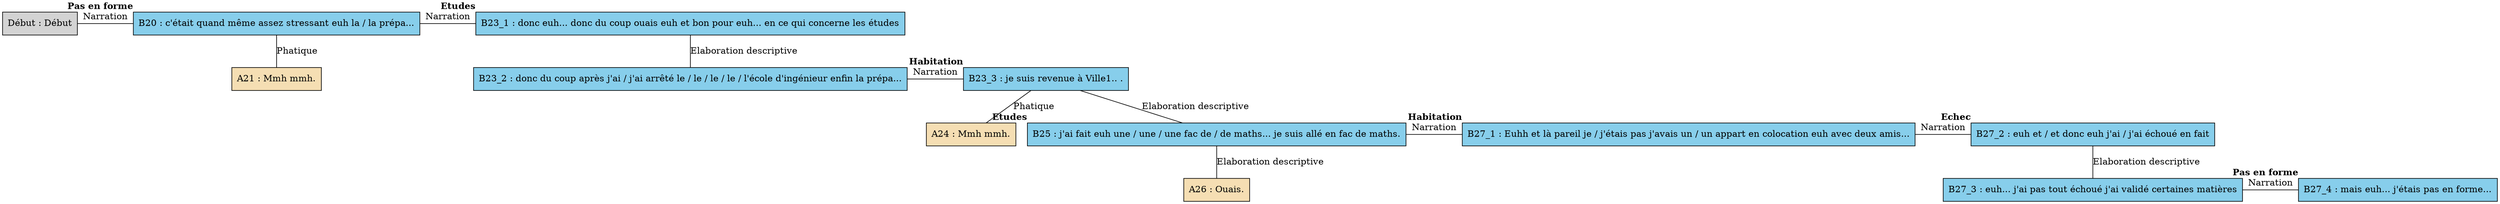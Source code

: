 digraph A13 {
	node [shape=box style=filled]
	"Début" [label="Début : Début" xlabel=""]
	B20 [label="B20 : c'était quand même assez stressant euh la / la prépa..." fillcolor=skyblue xlabel=<<B>Pas en forme</B>>]
	A21 [label="A21 : Mmh mmh." fillcolor=wheat xlabel=""]
	B23_1 [label="B23_1 : donc euh... donc du coup ouais euh et bon pour euh... en ce qui concerne les études" fillcolor=skyblue xlabel=<<B>Etudes</B>>]
	B23_2 [label="B23_2 : donc du coup après j'ai / j'ai arrêté le / le / le / le / l'école d'ingénieur enfin la prépa..." fillcolor=skyblue xlabel=""]
	B23_3 [label="B23_3 : je suis revenue à Ville1.. ." fillcolor=skyblue xlabel=<<B>Habitation</B>>]
	A24 [label="A24 : Mmh mmh." fillcolor=wheat xlabel=""]
	B25 [label="B25 : j'ai fait euh une / une / une fac de / de maths... je suis allé en fac de maths." fillcolor=skyblue xlabel=<<B>Etudes</B>>]
	A26 [label="A26 : Ouais." fillcolor=wheat xlabel=""]
	B27_1 [label="B27_1 : Euhh et là pareil je / j'étais pas j'avais un / un appart en colocation euh avec deux amis..." fillcolor=skyblue xlabel=<<B>Habitation</B>>]
	B27_2 [label="B27_2 : euh et / et donc euh j'ai / j'ai échoué en fait" fillcolor=skyblue xlabel=<<B>Echec</B>>]
	B27_3 [label="B27_3 : euh... j'ai pas tout échoué j'ai validé certaines matières" fillcolor=skyblue xlabel=""]
	B27_4 [label="B27_4 : mais euh... j'étais pas en forme..." fillcolor=skyblue xlabel=<<B>Pas en forme</B>>]
	{
		rank=same
		"Début"
		B20
		"Début" -> B20 [label=Narration dir=none]
	}
	B20 -> A21 [label=Phatique dir=none]
	{
		rank=same
		B20
		B23_1
		B20 -> B23_1 [label=Narration dir=none]
	}
	B23_3 -> A24 [label=Phatique dir=none]
	{
		rank=same
		B23_2
		B23_3
		B23_2 -> B23_3 [label=Narration dir=none]
	}
	B23_1 -> B23_2 [label="Elaboration descriptive" dir=none]
	B23_3 -> B25 [label="Elaboration descriptive" dir=none]
	B25 -> A26 [label="Elaboration descriptive" dir=none]
	{
		rank=same
		B25
		B27_1
		B25 -> B27_1 [label=Narration dir=none]
	}
	{
		rank=same
		B27_1
		B27_2
		B27_1 -> B27_2 [label=Narration dir=none]
	}
	B27_2 -> B27_3 [label="Elaboration descriptive" dir=none]
	{
		rank=same
		B27_3
		B27_4
		B27_3 -> B27_4 [label=Narration dir=none]
	}
}
